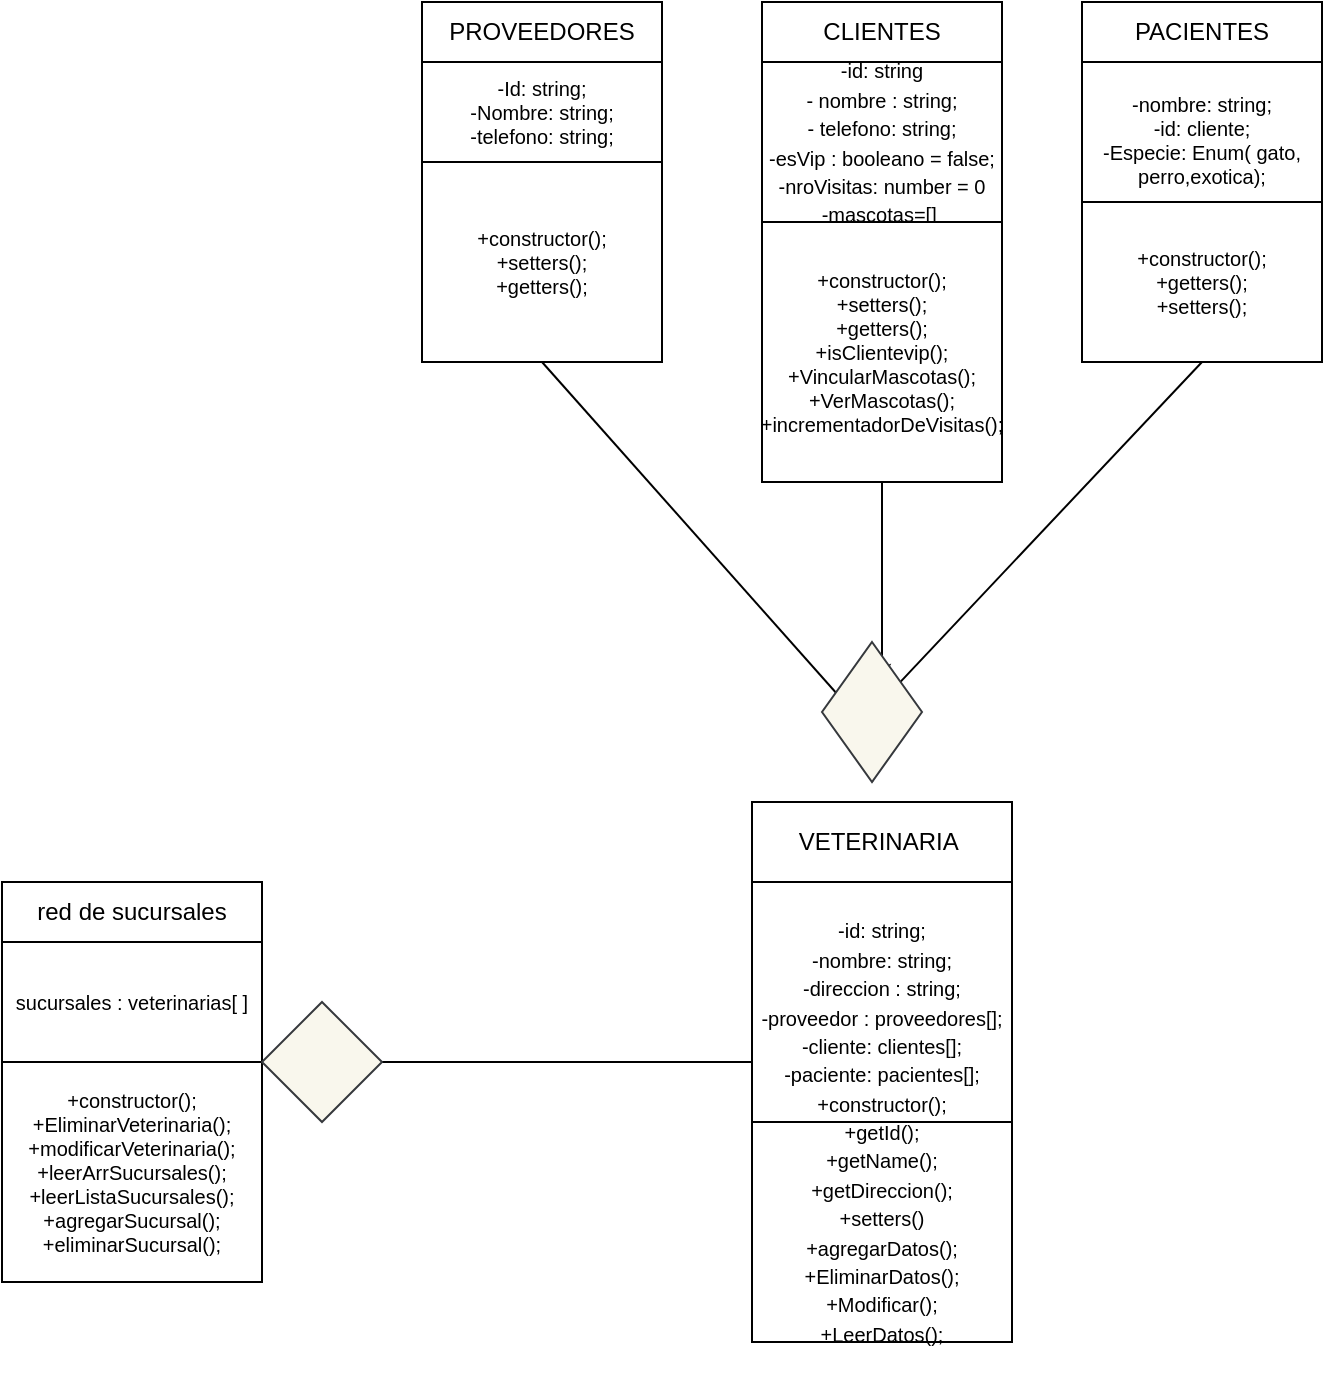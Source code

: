 <mxfile>
    <diagram id="eVrg2c2xsLRQ5mpLX9vq" name="Página-1">
        <mxGraphModel dx="168" dy="174" grid="1" gridSize="10" guides="1" tooltips="1" connect="1" arrows="1" fold="1" page="1" pageScale="1" pageWidth="827" pageHeight="1169" math="0" shadow="0">
            <root>
                <mxCell id="0"/>
                <mxCell id="1" parent="0"/>
                <mxCell id="2" value="red de sucursales" style="whiteSpace=wrap;html=1;" parent="1" vertex="1">
                    <mxGeometry x="100" y="470" width="130" height="30" as="geometry"/>
                </mxCell>
                <mxCell id="3" value="PROVEEDORES" style="whiteSpace=wrap;html=1;" parent="1" vertex="1">
                    <mxGeometry x="310" y="30" width="120" height="30" as="geometry"/>
                </mxCell>
                <mxCell id="4" value="PACIENTES" style="whiteSpace=wrap;html=1;" parent="1" vertex="1">
                    <mxGeometry x="640" y="30" width="120" height="30" as="geometry"/>
                </mxCell>
                <mxCell id="5" value="VETERINARIA&amp;nbsp;" style="whiteSpace=wrap;html=1;" parent="1" vertex="1">
                    <mxGeometry x="475" y="430" width="130" height="40" as="geometry"/>
                </mxCell>
                <mxCell id="6" value="&lt;font style=&quot;font-size: 10px;&quot;&gt;-id: string;&lt;br&gt;-nombre: string;&lt;br&gt;-direccion : string;&lt;br&gt;-proveedor : proveedores[];&lt;br&gt;-cliente: clientes[];&lt;br&gt;-paciente: pacientes[];&lt;br&gt;&lt;/font&gt;" style="whiteSpace=wrap;html=1;" parent="1" vertex="1">
                    <mxGeometry x="475" y="470" width="130" height="120" as="geometry"/>
                </mxCell>
                <mxCell id="8" value="&lt;font style=&quot;font-size: 10px;&quot;&gt;+constructor();&lt;br&gt;+getId();&lt;br&gt;+getName();&lt;br&gt;+getDireccion();&lt;br&gt;+setters()&lt;br&gt;+agregarDatos();&lt;br&gt;+EliminarDatos();&lt;br&gt;+Modificar();&lt;br&gt;+LeerDatos();&lt;br&gt;&lt;br&gt;&lt;/font&gt;" style="whiteSpace=wrap;html=1;" parent="1" vertex="1">
                    <mxGeometry x="475" y="590" width="130" height="110" as="geometry"/>
                </mxCell>
                <mxCell id="9" value="CLIENTES" style="whiteSpace=wrap;html=1;" parent="1" vertex="1">
                    <mxGeometry x="480" y="30" width="120" height="30" as="geometry"/>
                </mxCell>
                <mxCell id="10" value="&lt;font style=&quot;font-size: 10px;&quot;&gt;-id: string&lt;br&gt;- nombre : string;&lt;br&gt;- telefono: string;&lt;br&gt;-esVip : booleano = false;&lt;br&gt;-nroVisitas: number = 0&lt;br&gt;-mascotas=[]&amp;nbsp;&lt;/font&gt;" style="whiteSpace=wrap;html=1;" parent="1" vertex="1">
                    <mxGeometry x="480" y="60" width="120" height="80" as="geometry"/>
                </mxCell>
                <mxCell id="25" style="edgeStyle=none;html=1;exitX=0.5;exitY=1;exitDx=0;exitDy=0;" edge="1" parent="1" source="11">
                    <mxGeometry relative="1" as="geometry">
                        <mxPoint x="540" y="370" as="targetPoint"/>
                    </mxGeometry>
                </mxCell>
                <mxCell id="11" value="+constructor();&lt;br&gt;+setters();&lt;br&gt;+getters();&lt;br&gt;+isClientevip();&lt;br&gt;+VincularMascotas();&lt;br&gt;+VerMascotas();&lt;br&gt;+incrementadorDeVisitas();" style="whiteSpace=wrap;html=1;fontSize=10;" parent="1" vertex="1">
                    <mxGeometry x="480" y="140" width="120" height="130" as="geometry"/>
                </mxCell>
                <mxCell id="12" value="-nombre: string;&lt;br&gt;-id: cliente;&lt;br&gt;-Especie: Enum( gato, perro,exotica);&lt;br&gt;&lt;span style=&quot;white-space: pre;&quot;&gt;&#9;&lt;/span&gt;" style="whiteSpace=wrap;html=1;fontSize=10;" parent="1" vertex="1">
                    <mxGeometry x="640" y="60" width="120" height="90" as="geometry"/>
                </mxCell>
                <mxCell id="13" value="+constructor();&lt;br&gt;+getters();&lt;br&gt;+setters();" style="whiteSpace=wrap;html=1;fontSize=10;" parent="1" vertex="1">
                    <mxGeometry x="640" y="130" width="120" height="80" as="geometry"/>
                </mxCell>
                <mxCell id="14" value="-Id: string;&lt;br&gt;-Nombre: string;&lt;br&gt;-telefono: string;&lt;br&gt;" style="whiteSpace=wrap;html=1;fontSize=10;" parent="1" vertex="1">
                    <mxGeometry x="310" y="60" width="120" height="50" as="geometry"/>
                </mxCell>
                <mxCell id="15" value="+constructor();&lt;br&gt;+setters();&lt;br&gt;+getters();" style="whiteSpace=wrap;html=1;fontSize=10;" parent="1" vertex="1">
                    <mxGeometry x="310" y="110" width="120" height="100" as="geometry"/>
                </mxCell>
                <mxCell id="16" value="sucursales : veterinarias[ ]" style="whiteSpace=wrap;html=1;fontSize=10;" parent="1" vertex="1">
                    <mxGeometry x="100" y="500" width="130" height="60" as="geometry"/>
                </mxCell>
                <mxCell id="17" value="+constructor();&lt;br&gt;+EliminarVeterinaria();&lt;br&gt;+modificarVeterinaria();&lt;br&gt;+leerArrSucursales();&lt;br&gt;+leerListaSucursales();&lt;br&gt;+agregarSucursal();&lt;br&gt;+eliminarSucursal();" style="whiteSpace=wrap;html=1;fontSize=10;" parent="1" vertex="1">
                    <mxGeometry x="100" y="560" width="130" height="110" as="geometry"/>
                </mxCell>
                <mxCell id="28" value="" style="endArrow=none;html=1;exitX=0.5;exitY=1;exitDx=0;exitDy=0;" edge="1" parent="1" source="15">
                    <mxGeometry width="50" height="50" relative="1" as="geometry">
                        <mxPoint x="440" y="550" as="sourcePoint"/>
                        <mxPoint x="530" y="390" as="targetPoint"/>
                    </mxGeometry>
                </mxCell>
                <mxCell id="29" value="" style="endArrow=none;html=1;entryX=0.5;entryY=1;entryDx=0;entryDy=0;startArrow=none;" edge="1" parent="1" source="34" target="13">
                    <mxGeometry width="50" height="50" relative="1" as="geometry">
                        <mxPoint x="550" y="380" as="sourcePoint"/>
                        <mxPoint x="490" y="500" as="targetPoint"/>
                    </mxGeometry>
                </mxCell>
                <mxCell id="35" value="" style="endArrow=none;html=1;entryX=0.5;entryY=1;entryDx=0;entryDy=0;" edge="1" parent="1" target="34">
                    <mxGeometry width="50" height="50" relative="1" as="geometry">
                        <mxPoint x="550" y="380" as="sourcePoint"/>
                        <mxPoint x="700" y="210" as="targetPoint"/>
                    </mxGeometry>
                </mxCell>
                <mxCell id="34" value="" style="rhombus;whiteSpace=wrap;html=1;fillColor=#f9f7ed;strokeColor=#36393d;" vertex="1" parent="1">
                    <mxGeometry x="510" y="350" width="50" height="70" as="geometry"/>
                </mxCell>
                <mxCell id="38" value="" style="endArrow=none;html=1;entryX=0;entryY=0.75;entryDx=0;entryDy=0;startArrow=none;" edge="1" parent="1" source="39" target="6">
                    <mxGeometry width="50" height="50" relative="1" as="geometry">
                        <mxPoint x="270" y="560" as="sourcePoint"/>
                        <mxPoint x="490" y="500" as="targetPoint"/>
                    </mxGeometry>
                </mxCell>
                <mxCell id="40" value="" style="endArrow=none;html=1;entryX=0;entryY=0.75;entryDx=0;entryDy=0;" edge="1" parent="1" target="39">
                    <mxGeometry width="50" height="50" relative="1" as="geometry">
                        <mxPoint x="270" y="560" as="sourcePoint"/>
                        <mxPoint x="475" y="560" as="targetPoint"/>
                    </mxGeometry>
                </mxCell>
                <mxCell id="39" value="" style="rhombus;whiteSpace=wrap;html=1;fillColor=#f9f7ed;strokeColor=#36393d;" vertex="1" parent="1">
                    <mxGeometry x="230" y="530" width="60" height="60" as="geometry"/>
                </mxCell>
            </root>
        </mxGraphModel>
    </diagram>
</mxfile>